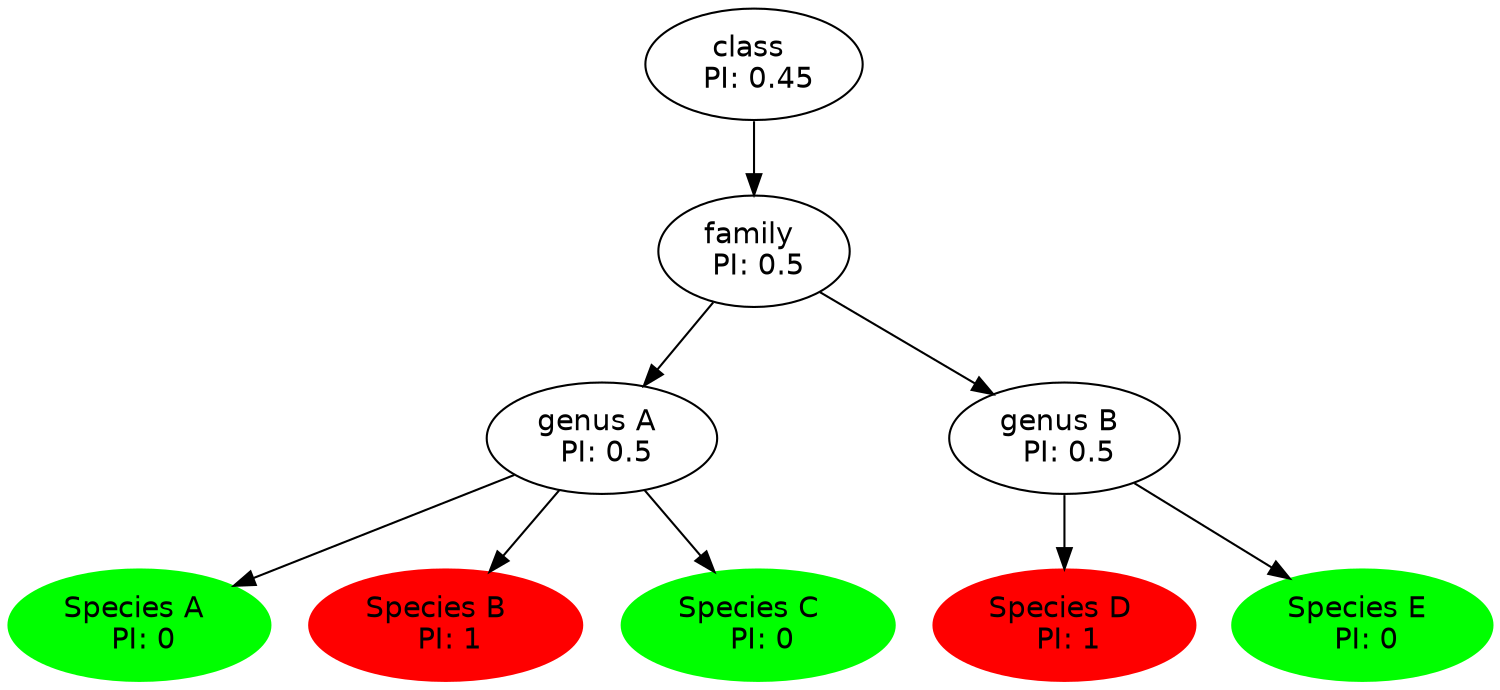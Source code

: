 digraph G {

graph [fontname = "helvetica"];
node [fontname = "helvetica"];
edge [fontname = "helvetica"];    
    
    
    
"class \n PI: 0.45"-> "family \n PI: 0.5" //[label=Testing];
"family \n PI: 0.5" -> "genus A \n PI: 0.5" -> {"Species A \n PI: 0" [style=filled, color=green] "Species B  \n PI: 1" [style=filled, color=red] "Species C  \n PI: 0" [style=filled, color=green]}
"family \n PI: 0.5" -> "genus B \n PI: 0.5" -> {"Species D \n PI: 1" [style=filled, color=red] "Species E \n PI: 0" [style=filled, color=green]}
}